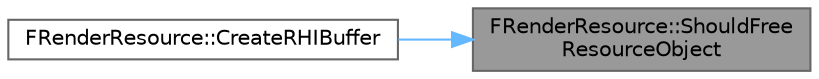 digraph "FRenderResource::ShouldFreeResourceObject"
{
 // INTERACTIVE_SVG=YES
 // LATEX_PDF_SIZE
  bgcolor="transparent";
  edge [fontname=Helvetica,fontsize=10,labelfontname=Helvetica,labelfontsize=10];
  node [fontname=Helvetica,fontsize=10,shape=box,height=0.2,width=0.4];
  rankdir="RL";
  Node1 [id="Node000001",label="FRenderResource::ShouldFree\lResourceObject",height=0.2,width=0.4,color="gray40", fillcolor="grey60", style="filled", fontcolor="black",tooltip=" "];
  Node1 -> Node2 [id="edge1_Node000001_Node000002",dir="back",color="steelblue1",style="solid",tooltip=" "];
  Node2 [id="Node000002",label="FRenderResource::CreateRHIBuffer",height=0.2,width=0.4,color="grey40", fillcolor="white", style="filled",URL="$d8/ddf/classFRenderResource.html#a55b861f7553525fd46857a1ab69eb5db",tooltip=" "];
}
